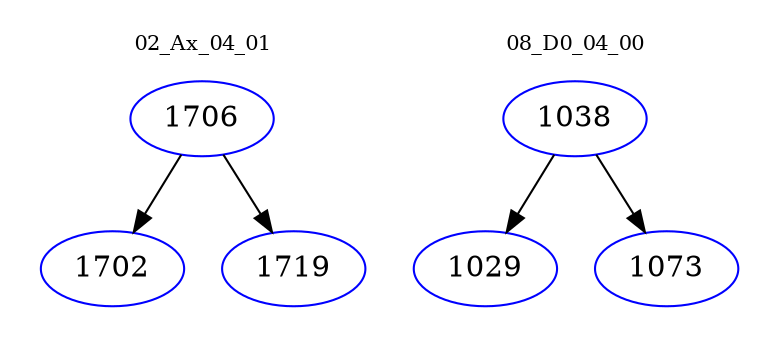 digraph{
subgraph cluster_0 {
color = white
label = "02_Ax_04_01";
fontsize=10;
T0_1706 [label="1706", color="blue"]
T0_1706 -> T0_1702 [color="black"]
T0_1702 [label="1702", color="blue"]
T0_1706 -> T0_1719 [color="black"]
T0_1719 [label="1719", color="blue"]
}
subgraph cluster_1 {
color = white
label = "08_D0_04_00";
fontsize=10;
T1_1038 [label="1038", color="blue"]
T1_1038 -> T1_1029 [color="black"]
T1_1029 [label="1029", color="blue"]
T1_1038 -> T1_1073 [color="black"]
T1_1073 [label="1073", color="blue"]
}
}
